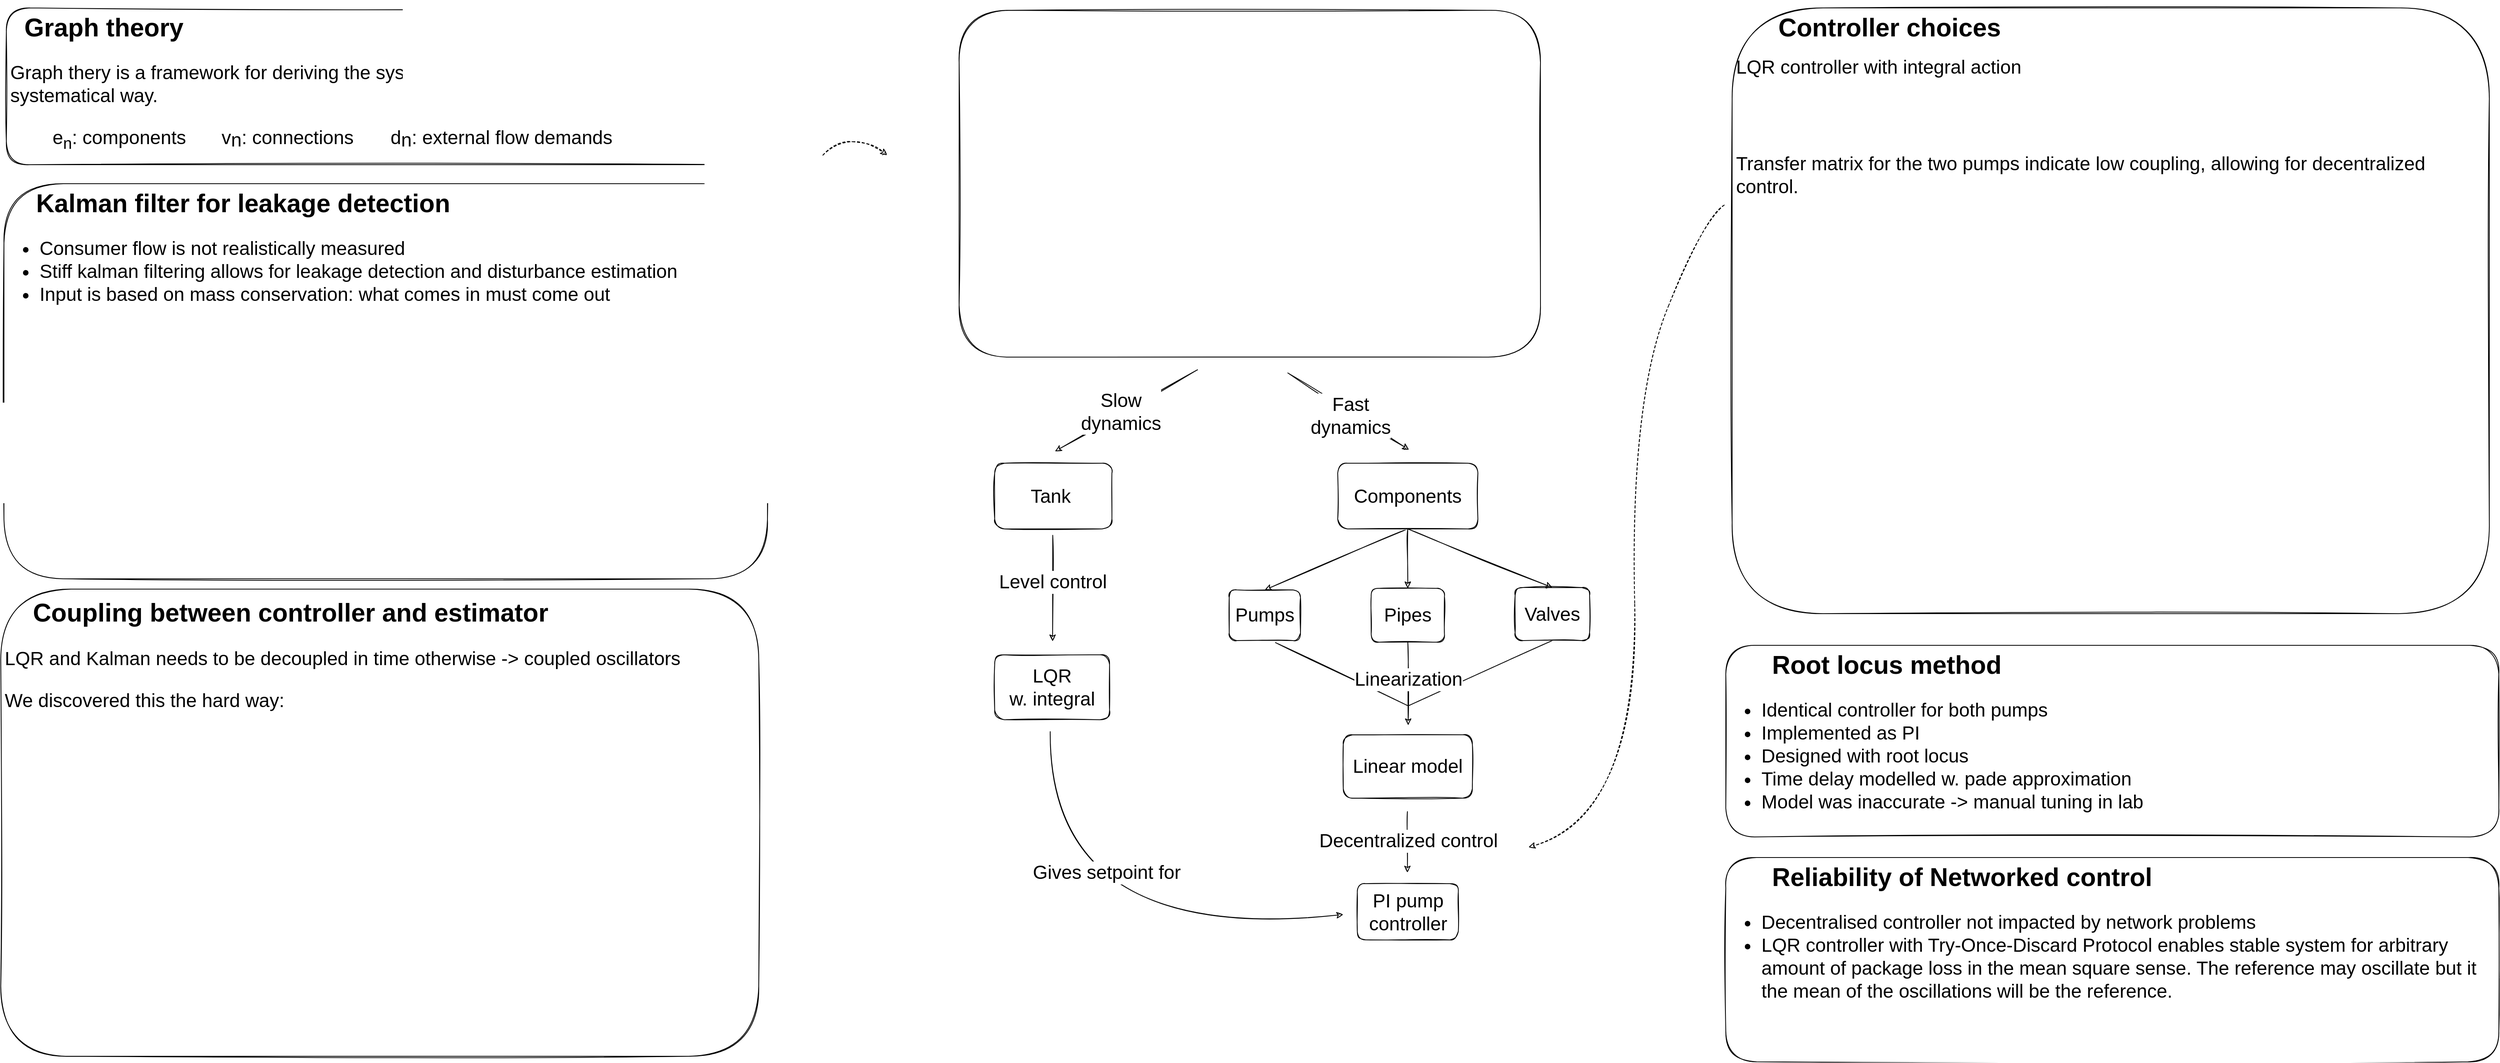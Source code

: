 <mxfile version="15.9.4" type="device"><diagram id="ifCa59RVr1f372zUmJxD" name="Page-1"><mxGraphModel dx="5988" dy="2764" grid="0" gridSize="10" guides="1" tooltips="1" connect="1" arrows="1" fold="1" page="0" pageScale="1" pageWidth="3300" pageHeight="2339" math="0" shadow="0"><root><mxCell id="0"/><mxCell id="1" parent="0"/><mxCell id="h42Lut4rKHVFTXkrtPnL-25" style="rounded=0;orthogonalLoop=1;jettySize=auto;html=1;exitX=0.5;exitY=1;exitDx=0;exitDy=0;endArrow=none;endFill=0;sketch=1;" parent="1" source="h42Lut4rKHVFTXkrtPnL-18" edge="1"><mxGeometry relative="1" as="geometry"><mxPoint x="625.52" y="971.6" as="sourcePoint"/><mxPoint x="837" y="641" as="targetPoint"/></mxGeometry></mxCell><mxCell id="h42Lut4rKHVFTXkrtPnL-1" value="&lt;font style=&quot;font-size: 24px&quot;&gt;Tank&amp;nbsp;&lt;/font&gt;" style="rounded=1;whiteSpace=wrap;html=1;glass=0;sketch=1;" parent="1" vertex="1"><mxGeometry x="313.9" y="335" width="148" height="83" as="geometry"/></mxCell><mxCell id="h42Lut4rKHVFTXkrtPnL-19" style="rounded=0;orthogonalLoop=1;jettySize=auto;html=1;exitX=0.5;exitY=1;exitDx=0;exitDy=0;entryX=0.5;entryY=0;entryDx=0;entryDy=0;sketch=1;" parent="1" source="h42Lut4rKHVFTXkrtPnL-3" target="h42Lut4rKHVFTXkrtPnL-16" edge="1"><mxGeometry relative="1" as="geometry"/></mxCell><mxCell id="h42Lut4rKHVFTXkrtPnL-3" value="&lt;font style=&quot;font-size: 24px&quot;&gt;Components&lt;/font&gt;" style="rounded=1;whiteSpace=wrap;html=1;glass=0;sketch=1;" parent="1" vertex="1"><mxGeometry x="747" y="335" width="177" height="83" as="geometry"/></mxCell><mxCell id="h42Lut4rKHVFTXkrtPnL-4" value="" style="rounded=1;whiteSpace=wrap;html=1;glass=0;sketch=1;" parent="1" vertex="1"><mxGeometry x="269" y="-237" width="734" height="438" as="geometry"/></mxCell><mxCell id="h42Lut4rKHVFTXkrtPnL-5" value="" style="endArrow=classic;html=1;rounded=0;sketch=1;" parent="1" edge="1"><mxGeometry width="50" height="50" relative="1" as="geometry"><mxPoint x="570" y="217" as="sourcePoint"/><mxPoint x="390" y="320" as="targetPoint"/></mxGeometry></mxCell><mxCell id="h42Lut4rKHVFTXkrtPnL-6" value="&lt;font style=&quot;font-size: 24px&quot;&gt;Slow &lt;br&gt;dynamics&lt;/font&gt;" style="edgeLabel;html=1;align=center;verticalAlign=middle;resizable=0;points=[];" parent="h42Lut4rKHVFTXkrtPnL-5" vertex="1" connectable="0"><mxGeometry x="-0.209" y="-2" relative="1" as="geometry"><mxPoint x="-25" y="14" as="offset"/></mxGeometry></mxCell><mxCell id="h42Lut4rKHVFTXkrtPnL-8" value="" style="endArrow=classic;html=1;rounded=0;sketch=1;" parent="1" edge="1"><mxGeometry width="50" height="50" relative="1" as="geometry"><mxPoint x="684" y="221" as="sourcePoint"/><mxPoint x="837" y="318" as="targetPoint"/></mxGeometry></mxCell><mxCell id="h42Lut4rKHVFTXkrtPnL-9" value="&lt;font style=&quot;font-size: 24px&quot;&gt;Fast&lt;br&gt;dynamics&lt;/font&gt;" style="edgeLabel;html=1;align=center;verticalAlign=middle;resizable=0;points=[];" parent="h42Lut4rKHVFTXkrtPnL-8" vertex="1" connectable="0"><mxGeometry x="-0.209" y="-2" relative="1" as="geometry"><mxPoint x="19" y="14" as="offset"/></mxGeometry></mxCell><mxCell id="h42Lut4rKHVFTXkrtPnL-10" value="" style="endArrow=classic;html=1;rounded=0;sketch=1;" parent="1" edge="1"><mxGeometry width="50" height="50" relative="1" as="geometry"><mxPoint x="387.19" y="426" as="sourcePoint"/><mxPoint x="387" y="560" as="targetPoint"/></mxGeometry></mxCell><mxCell id="h42Lut4rKHVFTXkrtPnL-11" value="&lt;font style=&quot;font-size: 24px&quot;&gt;Level control&lt;/font&gt;" style="edgeLabel;html=1;align=center;verticalAlign=middle;resizable=0;points=[];" parent="h42Lut4rKHVFTXkrtPnL-10" vertex="1" connectable="0"><mxGeometry x="-0.209" y="-2" relative="1" as="geometry"><mxPoint x="2" y="6" as="offset"/></mxGeometry></mxCell><mxCell id="h42Lut4rKHVFTXkrtPnL-12" value="&lt;font style=&quot;font-size: 24px&quot;&gt;LQR &lt;br&gt;w. integral&lt;/font&gt;" style="rounded=1;whiteSpace=wrap;html=1;glass=0;sketch=1;" parent="1" vertex="1"><mxGeometry x="313.9" y="577" width="145" height="82" as="geometry"/></mxCell><mxCell id="h42Lut4rKHVFTXkrtPnL-16" value="&lt;font style=&quot;font-size: 24px&quot;&gt;Pumps&lt;/font&gt;" style="rounded=1;whiteSpace=wrap;html=1;glass=0;sketch=1;" parent="1" vertex="1"><mxGeometry x="610" y="495" width="90" height="64" as="geometry"/></mxCell><mxCell id="h42Lut4rKHVFTXkrtPnL-17" value="&lt;font style=&quot;font-size: 24px&quot;&gt;Pipes&lt;/font&gt;" style="rounded=1;whiteSpace=wrap;html=1;glass=0;sketch=1;" parent="1" vertex="1"><mxGeometry x="789.25" y="493" width="92.5" height="68" as="geometry"/></mxCell><mxCell id="h42Lut4rKHVFTXkrtPnL-18" value="&lt;font style=&quot;font-size: 24px&quot;&gt;Valves&lt;/font&gt;" style="rounded=1;whiteSpace=wrap;html=1;glass=0;sketch=1;" parent="1" vertex="1"><mxGeometry x="971" y="492" width="94" height="67" as="geometry"/></mxCell><mxCell id="h42Lut4rKHVFTXkrtPnL-20" style="rounded=0;orthogonalLoop=1;jettySize=auto;html=1;exitX=0.5;exitY=1;exitDx=0;exitDy=0;entryX=0.5;entryY=0;entryDx=0;entryDy=0;sketch=1;" parent="1" source="h42Lut4rKHVFTXkrtPnL-3" target="h42Lut4rKHVFTXkrtPnL-17" edge="1"><mxGeometry relative="1" as="geometry"><mxPoint x="677.9" y="900" as="sourcePoint"/><mxPoint x="608.9" y="920.0" as="targetPoint"/></mxGeometry></mxCell><mxCell id="h42Lut4rKHVFTXkrtPnL-21" style="rounded=0;orthogonalLoop=1;jettySize=auto;html=1;exitX=0.5;exitY=1;exitDx=0;exitDy=0;entryX=0.5;entryY=0;entryDx=0;entryDy=0;sketch=1;" parent="1" source="h42Lut4rKHVFTXkrtPnL-3" target="h42Lut4rKHVFTXkrtPnL-18" edge="1"><mxGeometry relative="1" as="geometry"><mxPoint x="677.9" y="900" as="sourcePoint"/><mxPoint x="678.9" y="920.0" as="targetPoint"/></mxGeometry></mxCell><mxCell id="h42Lut4rKHVFTXkrtPnL-22" value="&lt;font style=&quot;font-size: 24px&quot;&gt;Linear model&lt;/font&gt;" style="rounded=1;whiteSpace=wrap;html=1;glass=0;sketch=1;" parent="1" vertex="1"><mxGeometry x="754" y="678" width="163" height="80" as="geometry"/></mxCell><mxCell id="h42Lut4rKHVFTXkrtPnL-23" style="rounded=0;orthogonalLoop=1;jettySize=auto;html=1;exitX=0.627;exitY=1.04;exitDx=0;exitDy=0;exitPerimeter=0;endArrow=none;endFill=0;sketch=1;" parent="1" edge="1"><mxGeometry relative="1" as="geometry"><mxPoint x="668.43" y="561.56" as="sourcePoint"/><mxPoint x="835" y="641" as="targetPoint"/></mxGeometry></mxCell><mxCell id="h42Lut4rKHVFTXkrtPnL-24" style="rounded=0;orthogonalLoop=1;jettySize=auto;html=1;exitX=0.5;exitY=1;exitDx=0;exitDy=0;endArrow=classic;endFill=1;sketch=1;" parent="1" source="h42Lut4rKHVFTXkrtPnL-17" edge="1"><mxGeometry relative="1" as="geometry"><mxPoint x="615.52" y="961.6" as="sourcePoint"/><mxPoint x="836" y="666" as="targetPoint"/></mxGeometry></mxCell><mxCell id="h42Lut4rKHVFTXkrtPnL-26" value="&lt;font style=&quot;font-size: 24px&quot;&gt;Linearization&lt;/font&gt;" style="edgeLabel;html=1;align=center;verticalAlign=middle;resizable=0;points=[];fontSize=10;" parent="h42Lut4rKHVFTXkrtPnL-24" vertex="1" connectable="0"><mxGeometry x="0.34" y="2" relative="1" as="geometry"><mxPoint x="-2" y="-24" as="offset"/></mxGeometry></mxCell><mxCell id="h42Lut4rKHVFTXkrtPnL-27" value="" style="endArrow=classic;html=1;rounded=0;sketch=1;" parent="1" edge="1"><mxGeometry width="50" height="50" relative="1" as="geometry"><mxPoint x="835" y="775" as="sourcePoint"/><mxPoint x="835" y="852" as="targetPoint"/></mxGeometry></mxCell><mxCell id="h42Lut4rKHVFTXkrtPnL-28" value="&lt;font style=&quot;font-size: 24px&quot;&gt;Decentralized control&lt;/font&gt;" style="edgeLabel;html=1;align=center;verticalAlign=middle;resizable=0;points=[];" parent="h42Lut4rKHVFTXkrtPnL-27" vertex="1" connectable="0"><mxGeometry x="-0.209" y="-2" relative="1" as="geometry"><mxPoint x="3" y="6" as="offset"/></mxGeometry></mxCell><mxCell id="h42Lut4rKHVFTXkrtPnL-29" value="&lt;font style=&quot;font-size: 24px&quot;&gt;PI pump controller&lt;/font&gt;" style="rounded=1;whiteSpace=wrap;html=1;glass=0;sketch=1;" parent="1" vertex="1"><mxGeometry x="771.75" y="866" width="127.5" height="71" as="geometry"/></mxCell><mxCell id="h42Lut4rKHVFTXkrtPnL-30" value="" style="endArrow=classic;html=1;sketch=1;curved=1;" parent="1" edge="1"><mxGeometry width="50" height="50" relative="1" as="geometry"><mxPoint x="384" y="674" as="sourcePoint"/><mxPoint x="754" y="905" as="targetPoint"/><Array as="points"><mxPoint x="384" y="945"/></Array></mxGeometry></mxCell><mxCell id="h42Lut4rKHVFTXkrtPnL-31" value="&lt;font style=&quot;font-size: 24px&quot;&gt;Gives setpoint for&lt;/font&gt;" style="edgeLabel;html=1;align=center;verticalAlign=middle;resizable=0;points=[];" parent="h42Lut4rKHVFTXkrtPnL-30" vertex="1" connectable="0"><mxGeometry x="-0.209" y="-2" relative="1" as="geometry"><mxPoint x="73" y="-77" as="offset"/></mxGeometry></mxCell><mxCell id="hZGCle6Syy2YpX0YJVKB-2" value="&lt;p style=&quot;line-height: 0.8&quot;&gt;&lt;/p&gt;&lt;h1&gt;&lt;font style=&quot;font-size: 32px&quot;&gt;&amp;nbsp; Graph theory&lt;/font&gt;&lt;/h1&gt;&lt;p style=&quot;line-height: 1.2 ; font-size: 24px&quot;&gt;&lt;font style=&quot;font-size: 24px&quot;&gt;Graph thery is a framework for deriving the system of equations for a network in a systematical way.&amp;nbsp;&lt;/font&gt;&lt;/p&gt;&lt;p style=&quot;line-height: 1 ; font-size: 24px&quot;&gt;&lt;/p&gt;&lt;font style=&quot;font-size: 24px&quot;&gt;&lt;span style=&quot;white-space: pre&quot;&gt;&#9;&lt;/span&gt;e&lt;sub&gt;n&lt;/sub&gt;: components&lt;span style=&quot;white-space: pre&quot;&gt;&#9;&lt;/span&gt;&lt;/font&gt;&lt;font style=&quot;font-size: 24px&quot;&gt;v&lt;/font&gt;&lt;sub&gt;&lt;font style=&quot;font-size: 24px&quot;&gt;n&lt;/font&gt;&lt;/sub&gt;&lt;span style=&quot;font-size: 24px&quot;&gt;: connections&lt;span style=&quot;white-space: pre&quot;&gt;&#9;&lt;/span&gt;&lt;/span&gt;&lt;font style=&quot;font-size: 24px&quot;&gt;d&lt;/font&gt;&lt;sub&gt;&lt;font style=&quot;font-size: 24px&quot;&gt;n&lt;/font&gt;&lt;/sub&gt;&lt;span style=&quot;font-size: 24px&quot;&gt;: external flow demands&amp;nbsp;&amp;nbsp;&lt;/span&gt;&lt;br&gt;&lt;p&gt;&lt;/p&gt;&lt;p style=&quot;line-height: 1&quot;&gt;&lt;br&gt;&lt;/p&gt;&lt;p&gt;&lt;/p&gt;" style="text;html=1;strokeColor=default;fillColor=none;spacing=5;spacingTop=-20;whiteSpace=wrap;overflow=hidden;rounded=1;sketch=1;fontSize=12;" parent="1" vertex="1"><mxGeometry x="-934" y="-240" width="959" height="198" as="geometry"/></mxCell><mxCell id="hZGCle6Syy2YpX0YJVKB-6" value="" style="curved=1;endArrow=classic;html=1;rounded=0;fontSize=12;sketch=1;dashed=1;" parent="1" edge="1"><mxGeometry width="50" height="50" relative="1" as="geometry"><mxPoint x="97" y="-54" as="sourcePoint"/><mxPoint x="178" y="-54" as="targetPoint"/><Array as="points"><mxPoint x="113" y="-71"/><mxPoint x="156" y="-71"/></Array></mxGeometry></mxCell><mxCell id="hZGCle6Syy2YpX0YJVKB-8" value="&lt;h1&gt;&lt;font style=&quot;font-size: 16px&quot;&gt;&amp;nbsp; &amp;nbsp; &amp;nbsp; &amp;nbsp;&amp;nbsp;&amp;nbsp;&amp;nbsp;&amp;nbsp; &lt;/font&gt;&lt;font style=&quot;font-size: 32px&quot;&gt;Controller choices&lt;br&gt;&lt;/font&gt;&lt;/h1&gt;&lt;p&gt;&lt;font style=&quot;font-size: 24px&quot;&gt;LQR controller with integral action &lt;br&gt;&lt;/font&gt;&lt;/p&gt;&lt;p&gt;&lt;font style=&quot;font-size: 24px&quot;&gt;&lt;br&gt;&lt;/font&gt;&lt;/p&gt;&lt;p&gt;&lt;font style=&quot;font-size: 24px&quot;&gt;&lt;br&gt;&lt;/font&gt;&lt;/p&gt;&lt;p&gt;&lt;font style=&quot;font-size: 24px&quot;&gt;Transfer matrix for the two pumps indicate low coupling, allowing for decentralized control.&lt;/font&gt;&lt;/p&gt;" style="text;html=1;strokeColor=default;fillColor=none;spacing=5;spacingTop=-20;whiteSpace=wrap;overflow=hidden;rounded=1;sketch=1;fontSize=12;" parent="1" vertex="1"><mxGeometry x="1245" y="-240" width="956" height="765" as="geometry"/></mxCell><mxCell id="hZGCle6Syy2YpX0YJVKB-9" value="" style="curved=1;endArrow=classic;html=1;rounded=0;fontSize=12;sketch=1;dashed=1;" parent="1" edge="1"><mxGeometry width="50" height="50" relative="1" as="geometry"><mxPoint x="1235" y="9" as="sourcePoint"/><mxPoint x="988" y="820" as="targetPoint"/><Array as="points"><mxPoint x="1212" y="25"/><mxPoint x="1118" y="246"/><mxPoint x="1126" y="780"/></Array></mxGeometry></mxCell><mxCell id="hZGCle6Syy2YpX0YJVKB-12" value="&lt;h1&gt;&lt;font style=&quot;font-size: 32px&quot;&gt;&amp;nbsp; &amp;nbsp; &amp;nbsp; Root locus method&lt;/font&gt;&lt;/h1&gt;&lt;p style=&quot;font-size: 24px&quot;&gt;&lt;/p&gt;&lt;ul style=&quot;font-size: 24px&quot;&gt;&lt;li&gt;Identical controller for both pumps&lt;/li&gt;&lt;li&gt;Implemented as PI&lt;/li&gt;&lt;li&gt;Designed with root locus&lt;/li&gt;&lt;li&gt;Time delay modelled w. pade approximation&lt;/li&gt;&lt;li&gt;Model was inaccurate -&amp;gt; manual tuning in lab&lt;/li&gt;&lt;/ul&gt;&lt;p&gt;&lt;/p&gt;" style="text;html=1;strokeColor=default;fillColor=none;spacing=5;spacingTop=-20;whiteSpace=wrap;overflow=hidden;rounded=1;sketch=1;fontSize=12;" parent="1" vertex="1"><mxGeometry x="1237" y="565" width="976" height="242" as="geometry"/></mxCell><mxCell id="hZGCle6Syy2YpX0YJVKB-14" value="&lt;h1&gt;&lt;font style=&quot;font-size: 32px&quot;&gt;&amp;nbsp; &amp;nbsp; Kalman filter for leakage detection&lt;/font&gt;&lt;/h1&gt;&lt;p style=&quot;font-size: 24px&quot;&gt;&lt;/p&gt;&lt;ul style=&quot;font-size: 24px&quot;&gt;&lt;li&gt;Consumer flow is not realistically measured&lt;/li&gt;&lt;li&gt;Stiff kalman filtering allows for leakage detection and disturbance estimation&lt;/li&gt;&lt;li&gt;Input is based on mass conservation: what comes in must come out&lt;/li&gt;&lt;/ul&gt;&lt;p&gt;&lt;/p&gt;" style="text;html=1;strokeColor=default;fillColor=none;spacing=5;spacingTop=-20;whiteSpace=wrap;overflow=hidden;rounded=1;sketch=1;fontSize=12;" parent="1" vertex="1"><mxGeometry x="-937" y="-18" width="964" height="499" as="geometry"/></mxCell><mxCell id="hZGCle6Syy2YpX0YJVKB-15" value="&lt;h1 style=&quot;font-size: 32px&quot;&gt;&lt;font style=&quot;font-size: 32px&quot;&gt;&amp;nbsp; &amp;nbsp; Coupling between controller and estimator&lt;/font&gt;&lt;/h1&gt;&lt;p style=&quot;font-size: 24px&quot;&gt;LQR and Kalman needs to be decoupled in time otherwise -&amp;gt; coupled oscillators&lt;/p&gt;&lt;p style=&quot;font-size: 24px&quot;&gt;We discovered this the hard way:&lt;/p&gt;" style="text;html=1;strokeColor=default;fillColor=none;spacing=5;spacingTop=-20;whiteSpace=wrap;overflow=hidden;rounded=1;sketch=1;fontSize=12;" parent="1" vertex="1"><mxGeometry x="-941" y="494" width="957" height="590" as="geometry"/></mxCell><mxCell id="Qm9PjZQbC8rFcJr_6cdh-1" value="&lt;h1&gt;&lt;font style=&quot;font-size: 32px&quot;&gt;&amp;nbsp; &amp;nbsp; &amp;nbsp; Reliability of Networked control &lt;br&gt;&lt;/font&gt;&lt;/h1&gt;&lt;p style=&quot;font-size: 24px&quot;&gt;&lt;/p&gt;&lt;ul style=&quot;font-size: 24px&quot;&gt;&lt;li&gt;Decentralised controller not impacted by network problems&lt;/li&gt;&lt;li&gt;LQR controller with Try-Once-Discard Protocol enables stable system for arbitrary amount of package loss in the mean square sense. The reference may oscillate but it the mean of the oscillations will be the reference. &lt;br&gt;&lt;/li&gt;&lt;/ul&gt;&lt;p&gt;&lt;/p&gt;" style="text;html=1;strokeColor=default;fillColor=none;spacing=5;spacingTop=-20;whiteSpace=wrap;overflow=hidden;rounded=1;sketch=1;fontSize=12;" vertex="1" parent="1"><mxGeometry x="1237" y="833" width="976" height="258" as="geometry"/></mxCell></root></mxGraphModel></diagram></mxfile>